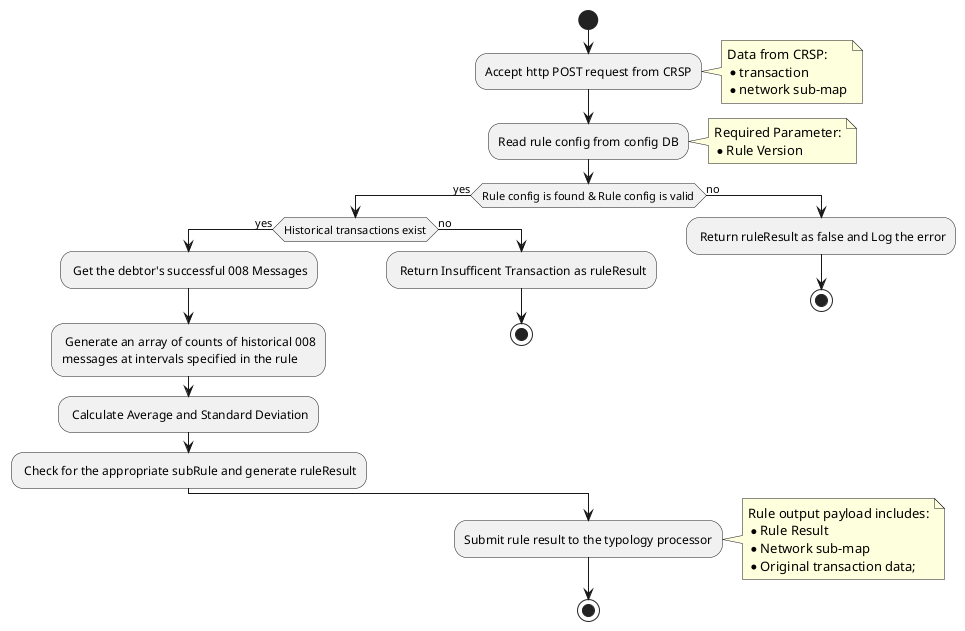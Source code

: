 @startuml
start
:Accept http POST request from CRSP;
 note right
            Data from CRSP:
            * transaction
            * network sub-map
        end note
:Read rule config from config DB;
 note right
            Required Parameter:
            * Rule Version
        end note
if (Rule config is found & Rule config is valid) then (yes)
  if (Historical transactions exist) then (yes)
    : Get the debtor's successful 008 Messages;
    : Generate an array of counts of historical 008 
    messages at intervals specified in the rule;
    : Calculate Average and Standard Deviation;
    : Check for the appropriate subRule and generate ruleResult;
  else (no)
    : Return Insufficent Transaction as ruleResult;
   stop
  endif
else (no)
  : Return ruleResult as false and Log the error;
  stop
endif
:Submit rule result to the typology processor;
note right
    Rule output payload includes:
    * Rule Result
    * Network sub-map
    * Original transaction data;
end note
stop
@enduml